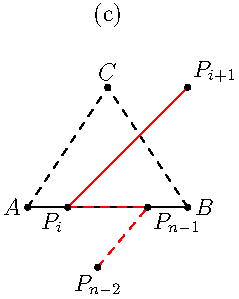 picture basePicture;
basePicture.size(200);
currentpicture = basePicture;
pair[] tri = {(0,0),(4,0),(2,3)};
draw(tri[1]--tri[2]--tri[0],p=dashed);
draw(tri[0]--tri[1]);
dot("$A$",tri[0],W);
dot("$B$",tri[1],E);
dot("$C$",tri[2],N);

void seg(pair p1,pair p2,pair d1,pair d2) {
  draw(p1--p2,p=red);
  dot("$P_i$",p1,d1);
  dot("$P_{i+1}$",p2,d2);
}

picture pic1;
unitsize(pic1,20);
pic1.add(basePicture);
currentpicture=pic1;
seg((0,-1),(4,3),SW,NE);
dot(extension((0,-1),(4,3),tri[0],tri[1]),p=red);

picture pic2;
unitsize(pic2,20);
pic2.add(basePicture);
currentpicture=pic2;
seg((0,-1),extension((0,-1),(4,3),tri[1],tri[2]),SW,NE);
dot(extension((0,-1),(4,3),tri[0],tri[1]),p=red);

picture pic3;
unitsize(pic3,20);
pic3.add(basePicture);
currentpicture=pic3;
seg((4,3),(0,-1),NE,SW);
dot(extension((0,-1),(4,3),tri[0],tri[1]),p=red);

picture pic4;
unitsize(pic4,20);
pic4.add(basePicture);
currentpicture=pic4;
seg((4,3),(0,-1),NE,SW);
dot(extension((0,-1),(4,3),tri[0],tri[1]),p=red);

picture pic5;
pic5.unitsize(20);
pic5.add(basePicture);
currentpicture=pic5;
seg(extension((0,-1),(4,3),tri[1],tri[2]),(0,-1),NE,SW);
dot(extension((0,-1),(4,3),tri[0],tri[1]),p=red);

picture pic6;
pic6.unitsize(20);
pic6.add(basePicture);
currentpicture=pic6;
seg(extension((0,-1),(4,3),(0,2),(1.5,1.5)),(0,-1),NW,SW);
dot(extension((0,-1),(4,3),tri[0],tri[1]),p=red);

picture pic;
unitsize(pic,20);
add(pic,pic1.fit(),(0,0));
add(pic,pic2.fit(),(6,0));
add(pic,pic3.fit(),(12,0));
add(pic,pic4.fit(),(0,-5));
add(pic,pic5.fit(),(6,-5));
add(pic,pic6.fit(),(12,-5));
shipout(pic,prefix="CrossingCases",format="pdf");

picture pic7;
pic7.unitsize(20);
pic7.add(basePicture);
currentpicture=pic7;
draw(extension((0,-1),(4,3),tri[0],tri[1])--(1.75,-1.5),p=dashed+red);
seg(extension((0,-1),(4,3),tri[0],tri[1]),(4,3),SW,NE);
dot("$P_{n-1}$",(1.75,-1.5),S);
label("(a)",tri[0]--tri[1],25*N);

picture pic8;
pic8.unitsize(20);
pic8.add(basePicture);
currentpicture=pic8;
draw(extension((0,-1),(4,3),tri[0],tri[1])--(1.75,1.5),p=dashed+red);
seg(extension((0,-1),(4,3),tri[0],tri[1]),(4,3),SW,NE);
dot("$P_{n-1}$",(1.75,1.5),NNE);
label("(b)",tri[0]--tri[1],25*N);

picture pic9;
pic9.unitsize(20);
pic9.add(basePicture);
currentpicture=pic9;
draw(extension((0,-1),(4,3),tri[0],tri[1])--(3,0)--(1.75,-1.5),p=dashed+red);
seg(extension((0,-1),(4,3),tri[0],tri[1]),(4,3),SW,NE);
dot("$P_{n-1}$",(3,0),SE);
dot("$P_{n-2}$",(1.75,-1.5),S);
label("(c)",tri[0]--tri[1],25*N);

picture pic;
unitsize(pic,20);
add(pic,pic7.fit(),(0,0));
add(pic,pic8.fit(),(6,0));
add(pic,pic9.fit(),(12,0));
shipout(pic,prefix="CrossingContext",format="pdf");

// picture pic;
// pic.size(100);
// pic.add(basePicture);
// currentpicture=pic;
// draw((0,-1)--extension((0,-1),(4,3),tri[0],tri[1])--tri[1]--extension((0,-1),(4,3),tri[1],tri[2])--(4,3),p=red);
// dot("$P$",(0,-1),SW);
// dot(extension((0,-1),(4,3),tri[0],tri[1]));
// dot(extension((0,-1),(4,3),tri[1],tri[2]));
// dot("$Q$",(4,3),NE);

// picture pic;
// unitsize(pic,20);
// add(pic,pic1.fit(),(6,0));
// add(pic,pic2.fit(),(0,0));
// shipout(pic,prefix="foo",format="pdf");


// //shipout(prefix="Crossing1",format="pdf");
